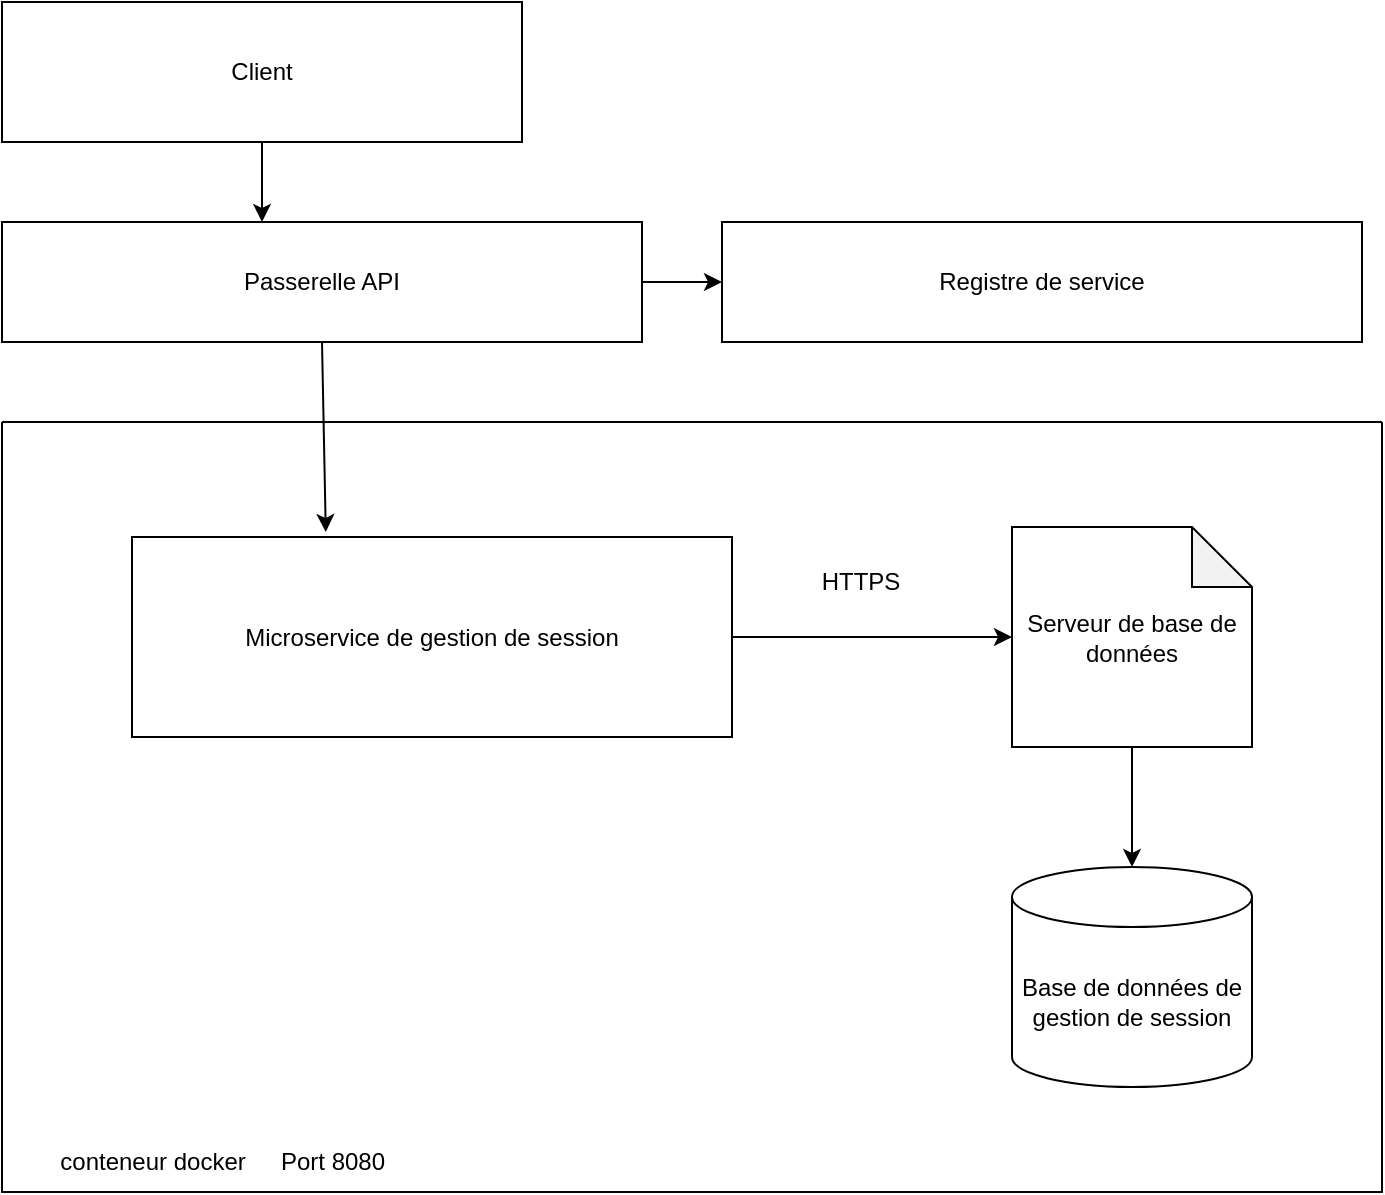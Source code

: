 <mxfile version="17.5.0" type="github">
  <diagram id="DjuPNVFT3o-H4Go0dRkL" name="Page-1">
    <mxGraphModel dx="1422" dy="724" grid="1" gridSize="10" guides="1" tooltips="1" connect="1" arrows="1" fold="1" page="1" pageScale="1" pageWidth="827" pageHeight="1169" math="0" shadow="0">
      <root>
        <mxCell id="0" />
        <mxCell id="1" parent="0" />
        <mxCell id="o5xTC9oFkGva9_HFKY-1-6" value="" style="swimlane;startSize=0;" vertex="1" parent="1">
          <mxGeometry x="10" y="220" width="690" height="385" as="geometry" />
        </mxCell>
        <mxCell id="o5xTC9oFkGva9_HFKY-1-10" value="conteneur docker" style="text;html=1;align=center;verticalAlign=middle;resizable=0;points=[];autosize=1;strokeColor=none;fillColor=none;" vertex="1" parent="o5xTC9oFkGva9_HFKY-1-6">
          <mxGeometry x="20" y="360" width="110" height="20" as="geometry" />
        </mxCell>
        <mxCell id="o5xTC9oFkGva9_HFKY-1-1" value="Base de données de gestion de session" style="shape=cylinder3;whiteSpace=wrap;html=1;boundedLbl=1;backgroundOutline=1;size=15;" vertex="1" parent="o5xTC9oFkGva9_HFKY-1-6">
          <mxGeometry x="505" y="222.5" width="120" height="110" as="geometry" />
        </mxCell>
        <mxCell id="o5xTC9oFkGva9_HFKY-1-4" value="Serveur de base de données" style="shape=note;whiteSpace=wrap;html=1;backgroundOutline=1;darkOpacity=0.05;" vertex="1" parent="o5xTC9oFkGva9_HFKY-1-6">
          <mxGeometry x="505" y="52.5" width="120" height="110" as="geometry" />
        </mxCell>
        <mxCell id="o5xTC9oFkGva9_HFKY-1-5" value="" style="endArrow=classic;html=1;rounded=0;entryX=0.5;entryY=0;entryDx=0;entryDy=0;entryPerimeter=0;exitX=0.5;exitY=1;exitDx=0;exitDy=0;exitPerimeter=0;" edge="1" parent="o5xTC9oFkGva9_HFKY-1-6" source="o5xTC9oFkGva9_HFKY-1-4" target="o5xTC9oFkGva9_HFKY-1-1">
          <mxGeometry width="50" height="50" relative="1" as="geometry">
            <mxPoint x="385" y="242.5" as="sourcePoint" />
            <mxPoint x="435" y="192.5" as="targetPoint" />
          </mxGeometry>
        </mxCell>
        <mxCell id="o5xTC9oFkGva9_HFKY-1-11" value="Microservice de gestion de session" style="rounded=0;whiteSpace=wrap;html=1;" vertex="1" parent="o5xTC9oFkGva9_HFKY-1-6">
          <mxGeometry x="65" y="57.5" width="300" height="100" as="geometry" />
        </mxCell>
        <mxCell id="o5xTC9oFkGva9_HFKY-1-12" value="" style="endArrow=classic;html=1;rounded=0;entryX=0;entryY=0.5;entryDx=0;entryDy=0;entryPerimeter=0;exitX=1;exitY=0.5;exitDx=0;exitDy=0;" edge="1" parent="o5xTC9oFkGva9_HFKY-1-6" source="o5xTC9oFkGva9_HFKY-1-11" target="o5xTC9oFkGva9_HFKY-1-4">
          <mxGeometry width="50" height="50" relative="1" as="geometry">
            <mxPoint x="335" y="212.5" as="sourcePoint" />
            <mxPoint x="385" y="162.5" as="targetPoint" />
          </mxGeometry>
        </mxCell>
        <mxCell id="o5xTC9oFkGva9_HFKY-1-13" value="Port 8080" style="text;html=1;align=center;verticalAlign=middle;resizable=0;points=[];autosize=1;strokeColor=none;fillColor=none;" vertex="1" parent="o5xTC9oFkGva9_HFKY-1-6">
          <mxGeometry x="130" y="360" width="70" height="20" as="geometry" />
        </mxCell>
        <mxCell id="o5xTC9oFkGva9_HFKY-1-14" value="HTTPS" style="text;html=1;align=center;verticalAlign=middle;resizable=0;points=[];autosize=1;strokeColor=none;fillColor=none;" vertex="1" parent="o5xTC9oFkGva9_HFKY-1-6">
          <mxGeometry x="404" y="70" width="50" height="20" as="geometry" />
        </mxCell>
        <mxCell id="o5xTC9oFkGva9_HFKY-1-16" value="Passerelle API" style="rounded=0;whiteSpace=wrap;html=1;" vertex="1" parent="1">
          <mxGeometry x="10" y="120" width="320" height="60" as="geometry" />
        </mxCell>
        <mxCell id="o5xTC9oFkGva9_HFKY-1-17" value="Registre de service" style="rounded=0;whiteSpace=wrap;html=1;" vertex="1" parent="1">
          <mxGeometry x="370" y="120" width="320" height="60" as="geometry" />
        </mxCell>
        <mxCell id="o5xTC9oFkGva9_HFKY-1-18" value="" style="endArrow=classic;html=1;rounded=0;entryX=0;entryY=0.5;entryDx=0;entryDy=0;exitX=1;exitY=0.5;exitDx=0;exitDy=0;" edge="1" parent="1" source="o5xTC9oFkGva9_HFKY-1-16" target="o5xTC9oFkGva9_HFKY-1-17">
          <mxGeometry width="50" height="50" relative="1" as="geometry">
            <mxPoint x="390" y="370" as="sourcePoint" />
            <mxPoint x="440" y="320" as="targetPoint" />
          </mxGeometry>
        </mxCell>
        <mxCell id="o5xTC9oFkGva9_HFKY-1-19" value="" style="endArrow=classic;html=1;rounded=0;entryX=0.323;entryY=-0.025;entryDx=0;entryDy=0;exitX=0.5;exitY=1;exitDx=0;exitDy=0;entryPerimeter=0;" edge="1" parent="1" source="o5xTC9oFkGva9_HFKY-1-16" target="o5xTC9oFkGva9_HFKY-1-11">
          <mxGeometry width="50" height="50" relative="1" as="geometry">
            <mxPoint x="390" y="370" as="sourcePoint" />
            <mxPoint x="440" y="320" as="targetPoint" />
          </mxGeometry>
        </mxCell>
        <mxCell id="o5xTC9oFkGva9_HFKY-1-20" value="Client" style="rounded=0;whiteSpace=wrap;html=1;" vertex="1" parent="1">
          <mxGeometry x="10" y="10" width="260" height="70" as="geometry" />
        </mxCell>
        <mxCell id="o5xTC9oFkGva9_HFKY-1-21" value="" style="endArrow=classic;html=1;rounded=0;exitX=0.5;exitY=1;exitDx=0;exitDy=0;" edge="1" parent="1" source="o5xTC9oFkGva9_HFKY-1-20">
          <mxGeometry width="50" height="50" relative="1" as="geometry">
            <mxPoint x="390" y="370" as="sourcePoint" />
            <mxPoint x="140" y="120" as="targetPoint" />
          </mxGeometry>
        </mxCell>
      </root>
    </mxGraphModel>
  </diagram>
</mxfile>
